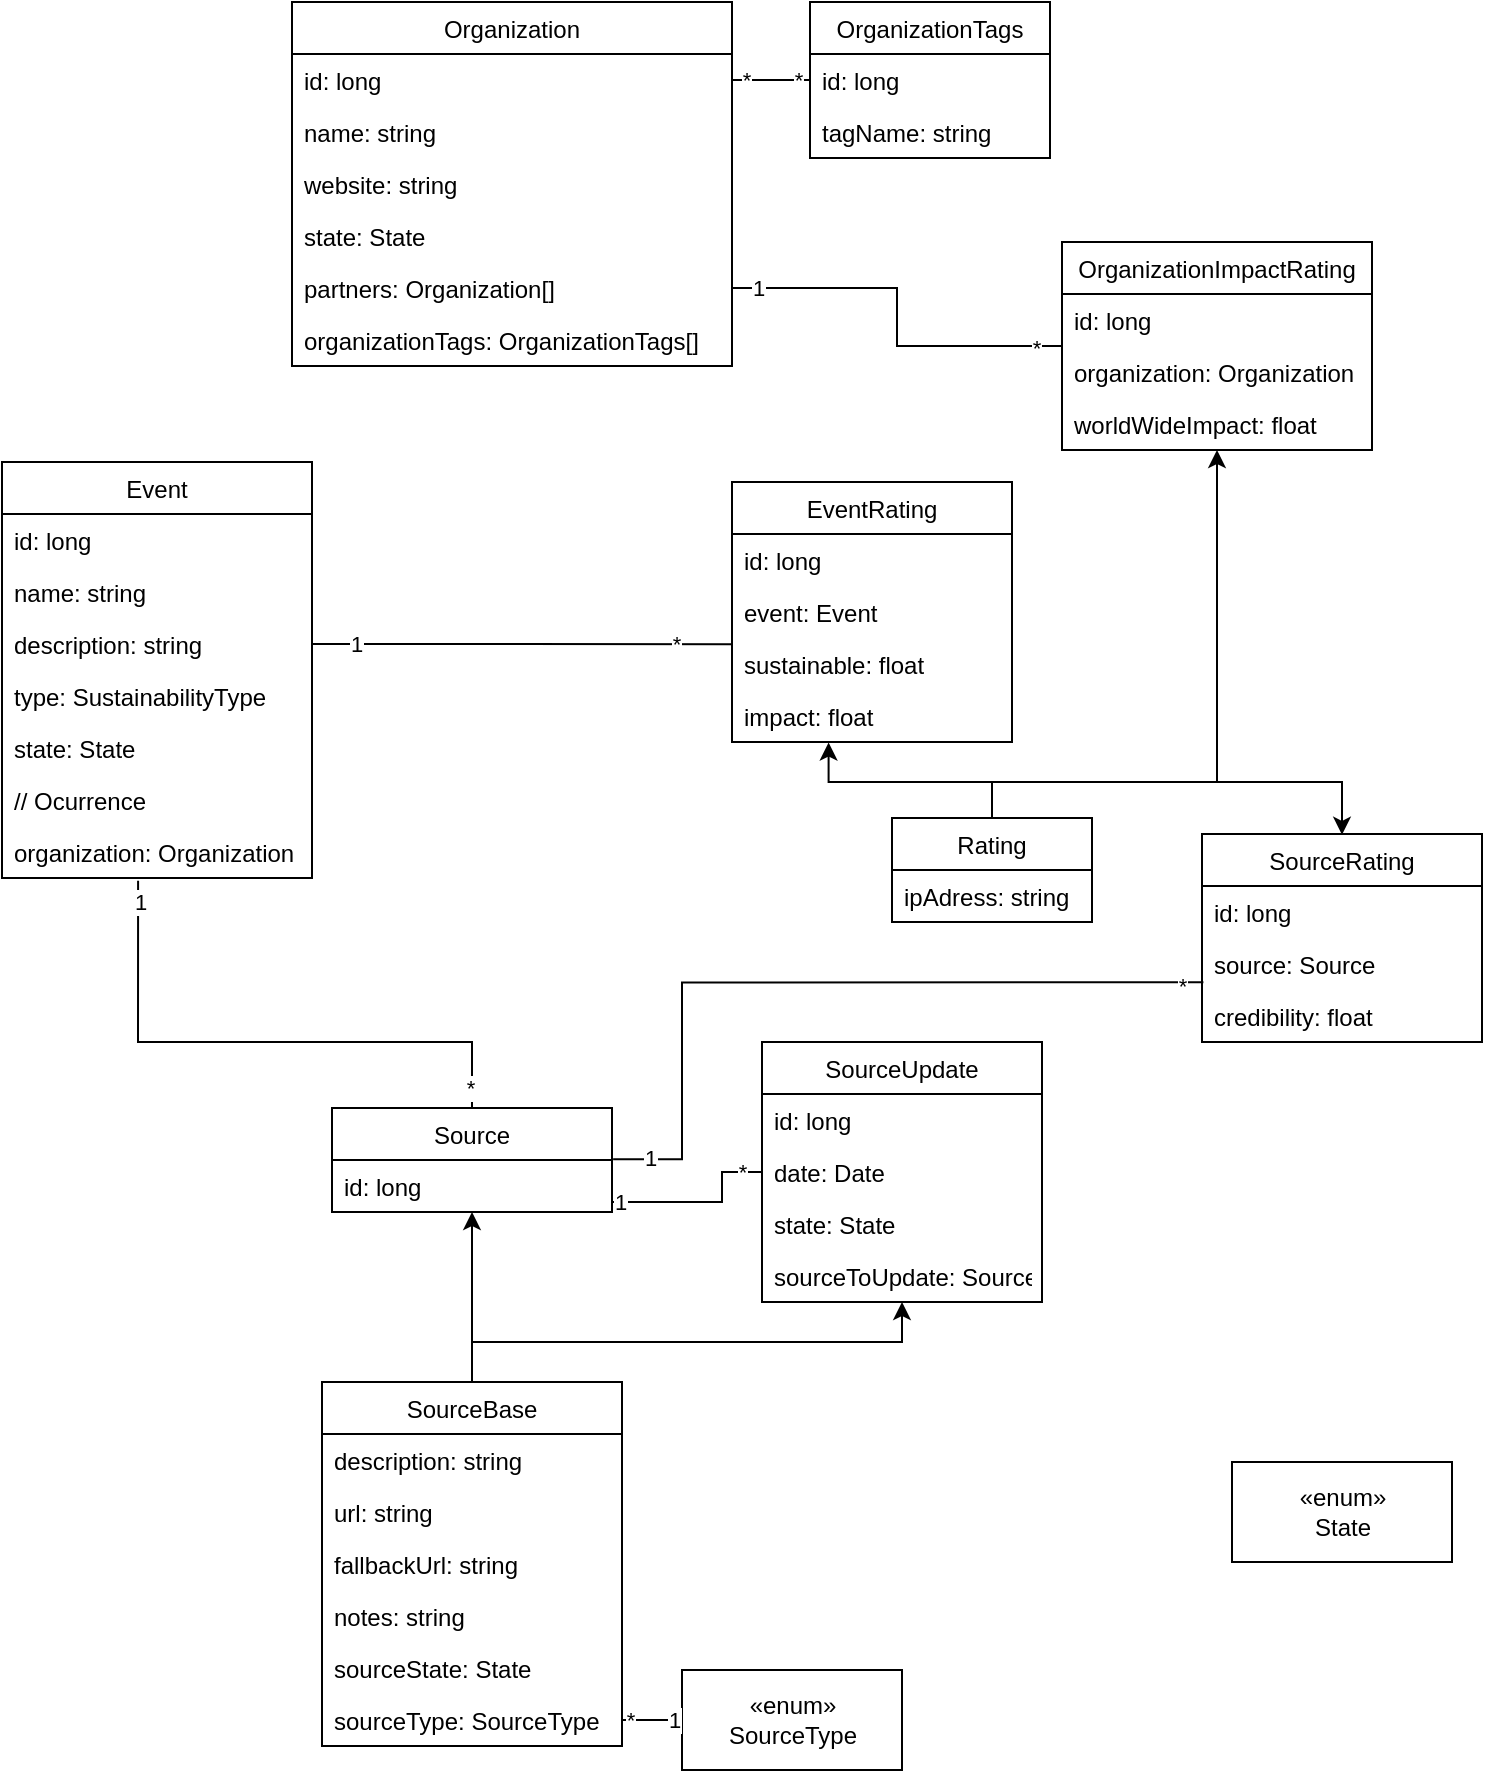 <mxfile version="13.10.0" type="device"><diagram id="ty3EgwlE_7rKAqYJsdG7" name="Page-1"><mxGraphModel dx="811" dy="2315" grid="1" gridSize="10" guides="1" tooltips="1" connect="1" arrows="1" fold="1" page="1" pageScale="1" pageWidth="827" pageHeight="1169" math="0" shadow="0"><root><mxCell id="0"/><mxCell id="1" parent="0"/><mxCell id="9V_UwcgdX2jU49LxxC04-2" value="«enum»&lt;br&gt;SourceType" style="html=1;" vertex="1" parent="1"><mxGeometry x="350" y="484" width="110" height="50" as="geometry"/></mxCell><mxCell id="9V_UwcgdX2jU49LxxC04-46" style="edgeStyle=orthogonalEdgeStyle;rounded=0;orthogonalLoop=1;jettySize=auto;html=1;exitX=0.5;exitY=0;exitDx=0;exitDy=0;entryX=0.5;entryY=1;entryDx=0;entryDy=0;startArrow=none;startFill=0;endArrow=classic;endFill=1;" edge="1" parent="1" source="9V_UwcgdX2jU49LxxC04-3" target="9V_UwcgdX2jU49LxxC04-42"><mxGeometry relative="1" as="geometry"/></mxCell><mxCell id="9V_UwcgdX2jU49LxxC04-3" value="SourceBase" style="swimlane;fontStyle=0;childLayout=stackLayout;horizontal=1;startSize=26;fillColor=none;horizontalStack=0;resizeParent=1;resizeParentMax=0;resizeLast=0;collapsible=1;marginBottom=0;" vertex="1" parent="1"><mxGeometry x="170" y="340" width="150" height="182" as="geometry"><mxRectangle x="100" y="80" width="70" height="26" as="alternateBounds"/></mxGeometry></mxCell><mxCell id="9V_UwcgdX2jU49LxxC04-13" value="description: string" style="text;strokeColor=none;fillColor=none;align=left;verticalAlign=top;spacingLeft=4;spacingRight=4;overflow=hidden;rotatable=0;points=[[0,0.5],[1,0.5]];portConstraint=eastwest;" vertex="1" parent="9V_UwcgdX2jU49LxxC04-3"><mxGeometry y="26" width="150" height="26" as="geometry"/></mxCell><mxCell id="9V_UwcgdX2jU49LxxC04-4" value="url: string" style="text;strokeColor=none;fillColor=none;align=left;verticalAlign=top;spacingLeft=4;spacingRight=4;overflow=hidden;rotatable=0;points=[[0,0.5],[1,0.5]];portConstraint=eastwest;" vertex="1" parent="9V_UwcgdX2jU49LxxC04-3"><mxGeometry y="52" width="150" height="26" as="geometry"/></mxCell><mxCell id="9V_UwcgdX2jU49LxxC04-6" value="fallbackUrl: string" style="text;strokeColor=none;fillColor=none;align=left;verticalAlign=top;spacingLeft=4;spacingRight=4;overflow=hidden;rotatable=0;points=[[0,0.5],[1,0.5]];portConstraint=eastwest;" vertex="1" parent="9V_UwcgdX2jU49LxxC04-3"><mxGeometry y="78" width="150" height="26" as="geometry"/></mxCell><mxCell id="9V_UwcgdX2jU49LxxC04-7" value="notes: string" style="text;strokeColor=none;fillColor=none;align=left;verticalAlign=top;spacingLeft=4;spacingRight=4;overflow=hidden;rotatable=0;points=[[0,0.5],[1,0.5]];portConstraint=eastwest;" vertex="1" parent="9V_UwcgdX2jU49LxxC04-3"><mxGeometry y="104" width="150" height="26" as="geometry"/></mxCell><mxCell id="9V_UwcgdX2jU49LxxC04-21" value="sourceState: State" style="text;strokeColor=none;fillColor=none;align=left;verticalAlign=top;spacingLeft=4;spacingRight=4;overflow=hidden;rotatable=0;points=[[0,0.5],[1,0.5]];portConstraint=eastwest;" vertex="1" parent="9V_UwcgdX2jU49LxxC04-3"><mxGeometry y="130" width="150" height="26" as="geometry"/></mxCell><mxCell id="9V_UwcgdX2jU49LxxC04-5" value="sourceType: SourceType" style="text;strokeColor=none;fillColor=none;align=left;verticalAlign=top;spacingLeft=4;spacingRight=4;overflow=hidden;rotatable=0;points=[[0,0.5],[1,0.5]];portConstraint=eastwest;" vertex="1" parent="9V_UwcgdX2jU49LxxC04-3"><mxGeometry y="156" width="150" height="26" as="geometry"/></mxCell><mxCell id="9V_UwcgdX2jU49LxxC04-8" value="" style="edgeStyle=orthogonalEdgeStyle;rounded=0;orthogonalLoop=1;jettySize=auto;html=1;endArrow=none;endFill=0;" edge="1" parent="1" source="9V_UwcgdX2jU49LxxC04-5" target="9V_UwcgdX2jU49LxxC04-2"><mxGeometry relative="1" as="geometry"/></mxCell><mxCell id="9V_UwcgdX2jU49LxxC04-14" value="1" style="edgeLabel;html=1;align=center;verticalAlign=middle;resizable=0;points=[];" vertex="1" connectable="0" parent="9V_UwcgdX2jU49LxxC04-8"><mxGeometry x="0.814" relative="1" as="geometry"><mxPoint as="offset"/></mxGeometry></mxCell><mxCell id="9V_UwcgdX2jU49LxxC04-15" value="*" style="edgeLabel;html=1;align=center;verticalAlign=middle;resizable=0;points=[];" vertex="1" connectable="0" parent="9V_UwcgdX2jU49LxxC04-8"><mxGeometry x="-0.831" relative="1" as="geometry"><mxPoint as="offset"/></mxGeometry></mxCell><mxCell id="9V_UwcgdX2jU49LxxC04-26" style="edgeStyle=orthogonalEdgeStyle;rounded=0;orthogonalLoop=1;jettySize=auto;html=1;entryX=0.5;entryY=0;entryDx=0;entryDy=0;startArrow=none;startFill=0;endArrow=none;endFill=0;exitX=0.439;exitY=1.052;exitDx=0;exitDy=0;exitPerimeter=0;" edge="1" parent="1" source="9V_UwcgdX2jU49LxxC04-62" target="9V_UwcgdX2jU49LxxC04-16"><mxGeometry relative="1" as="geometry"><Array as="points"><mxPoint x="78" y="170"/><mxPoint x="245" y="170"/></Array></mxGeometry></mxCell><mxCell id="9V_UwcgdX2jU49LxxC04-27" value="1" style="edgeLabel;html=1;align=center;verticalAlign=middle;resizable=0;points=[];" vertex="1" connectable="0" parent="9V_UwcgdX2jU49LxxC04-26"><mxGeometry x="-0.79" y="1" relative="1" as="geometry"><mxPoint y="-18.89" as="offset"/></mxGeometry></mxCell><mxCell id="9V_UwcgdX2jU49LxxC04-94" value="*" style="edgeLabel;html=1;align=center;verticalAlign=middle;resizable=0;points=[];" vertex="1" connectable="0" parent="9V_UwcgdX2jU49LxxC04-26"><mxGeometry x="0.924" y="-1" relative="1" as="geometry"><mxPoint as="offset"/></mxGeometry></mxCell><mxCell id="9V_UwcgdX2jU49LxxC04-20" style="edgeStyle=orthogonalEdgeStyle;rounded=0;orthogonalLoop=1;jettySize=auto;html=1;entryX=0.5;entryY=0;entryDx=0;entryDy=0;endArrow=none;endFill=0;startArrow=classic;startFill=1;" edge="1" parent="1" source="9V_UwcgdX2jU49LxxC04-16" target="9V_UwcgdX2jU49LxxC04-3"><mxGeometry relative="1" as="geometry"/></mxCell><mxCell id="9V_UwcgdX2jU49LxxC04-48" style="edgeStyle=orthogonalEdgeStyle;rounded=0;orthogonalLoop=1;jettySize=auto;html=1;exitX=1;exitY=0.5;exitDx=0;exitDy=0;startArrow=none;startFill=0;endArrow=none;endFill=0;" edge="1" parent="1" source="9V_UwcgdX2jU49LxxC04-17" target="9V_UwcgdX2jU49LxxC04-44"><mxGeometry relative="1" as="geometry"><mxPoint x="315" y="268" as="sourcePoint"/><Array as="points"><mxPoint x="315" y="250"/><mxPoint x="370" y="250"/><mxPoint x="370" y="235"/></Array></mxGeometry></mxCell><mxCell id="9V_UwcgdX2jU49LxxC04-49" value="*" style="edgeLabel;html=1;align=center;verticalAlign=middle;resizable=0;points=[];" vertex="1" connectable="0" parent="9V_UwcgdX2jU49LxxC04-48"><mxGeometry x="0.781" relative="1" as="geometry"><mxPoint as="offset"/></mxGeometry></mxCell><mxCell id="9V_UwcgdX2jU49LxxC04-50" value="1" style="edgeLabel;html=1;align=center;verticalAlign=middle;resizable=0;points=[];" vertex="1" connectable="0" parent="9V_UwcgdX2jU49LxxC04-48"><mxGeometry x="-0.755" relative="1" as="geometry"><mxPoint as="offset"/></mxGeometry></mxCell><mxCell id="9V_UwcgdX2jU49LxxC04-16" value="Source" style="swimlane;fontStyle=0;childLayout=stackLayout;horizontal=1;startSize=26;fillColor=none;horizontalStack=0;resizeParent=1;resizeParentMax=0;resizeLast=0;collapsible=1;marginBottom=0;" vertex="1" parent="1"><mxGeometry x="175" y="203" width="140" height="52" as="geometry"/></mxCell><mxCell id="9V_UwcgdX2jU49LxxC04-17" value="id: long" style="text;strokeColor=none;fillColor=none;align=left;verticalAlign=top;spacingLeft=4;spacingRight=4;overflow=hidden;rotatable=0;points=[[0,0.5],[1,0.5]];portConstraint=eastwest;" vertex="1" parent="9V_UwcgdX2jU49LxxC04-16"><mxGeometry y="26" width="140" height="26" as="geometry"/></mxCell><mxCell id="9V_UwcgdX2jU49LxxC04-22" value="«enum»&lt;br&gt;State" style="html=1;" vertex="1" parent="1"><mxGeometry x="625" y="380" width="110" height="50" as="geometry"/></mxCell><mxCell id="9V_UwcgdX2jU49LxxC04-37" style="edgeStyle=orthogonalEdgeStyle;rounded=0;orthogonalLoop=1;jettySize=auto;html=1;exitX=0.5;exitY=0;exitDx=0;exitDy=0;entryX=0.5;entryY=0.004;entryDx=0;entryDy=0;startArrow=none;startFill=0;endArrow=classic;endFill=1;entryPerimeter=0;" edge="1" parent="1" source="9V_UwcgdX2jU49LxxC04-29" target="9V_UwcgdX2jU49LxxC04-33"><mxGeometry relative="1" as="geometry"><Array as="points"><mxPoint x="505" y="40"/><mxPoint x="680" y="40"/></Array></mxGeometry></mxCell><mxCell id="9V_UwcgdX2jU49LxxC04-71" style="edgeStyle=orthogonalEdgeStyle;rounded=0;orthogonalLoop=1;jettySize=auto;html=1;exitX=0.5;exitY=0;exitDx=0;exitDy=0;entryX=0.345;entryY=1.01;entryDx=0;entryDy=0;entryPerimeter=0;startArrow=none;startFill=0;endArrow=classic;endFill=1;" edge="1" parent="1" source="9V_UwcgdX2jU49LxxC04-29" target="9V_UwcgdX2jU49LxxC04-70"><mxGeometry relative="1" as="geometry"><Array as="points"><mxPoint x="505" y="40"/><mxPoint x="423" y="40"/></Array></mxGeometry></mxCell><mxCell id="9V_UwcgdX2jU49LxxC04-93" style="edgeStyle=orthogonalEdgeStyle;rounded=0;orthogonalLoop=1;jettySize=auto;html=1;exitX=0.5;exitY=0;exitDx=0;exitDy=0;entryX=0.5;entryY=1;entryDx=0;entryDy=0;startArrow=none;startFill=0;endArrow=classic;endFill=1;" edge="1" parent="1" source="9V_UwcgdX2jU49LxxC04-29" target="9V_UwcgdX2jU49LxxC04-89"><mxGeometry relative="1" as="geometry"><Array as="points"><mxPoint x="505" y="40"/><mxPoint x="617" y="40"/></Array></mxGeometry></mxCell><mxCell id="9V_UwcgdX2jU49LxxC04-29" value="Rating" style="swimlane;fontStyle=0;childLayout=stackLayout;horizontal=1;startSize=26;fillColor=none;horizontalStack=0;resizeParent=1;resizeParentMax=0;resizeLast=0;collapsible=1;marginBottom=0;" vertex="1" parent="1"><mxGeometry x="455" y="58" width="100" height="52" as="geometry"/></mxCell><mxCell id="9V_UwcgdX2jU49LxxC04-30" value="ipAdress: string" style="text;strokeColor=none;fillColor=none;align=left;verticalAlign=top;spacingLeft=4;spacingRight=4;overflow=hidden;rotatable=0;points=[[0,0.5],[1,0.5]];portConstraint=eastwest;" vertex="1" parent="9V_UwcgdX2jU49LxxC04-29"><mxGeometry y="26" width="100" height="26" as="geometry"/></mxCell><mxCell id="9V_UwcgdX2jU49LxxC04-33" value="SourceRating" style="swimlane;fontStyle=0;childLayout=stackLayout;horizontal=1;startSize=26;fillColor=none;horizontalStack=0;resizeParent=1;resizeParentMax=0;resizeLast=0;collapsible=1;marginBottom=0;" vertex="1" parent="1"><mxGeometry x="610" y="66" width="140" height="104" as="geometry"/></mxCell><mxCell id="9V_UwcgdX2jU49LxxC04-34" value="id: long" style="text;strokeColor=none;fillColor=none;align=left;verticalAlign=top;spacingLeft=4;spacingRight=4;overflow=hidden;rotatable=0;points=[[0,0.5],[1,0.5]];portConstraint=eastwest;" vertex="1" parent="9V_UwcgdX2jU49LxxC04-33"><mxGeometry y="26" width="140" height="26" as="geometry"/></mxCell><mxCell id="9V_UwcgdX2jU49LxxC04-35" value="source: Source" style="text;strokeColor=none;fillColor=none;align=left;verticalAlign=top;spacingLeft=4;spacingRight=4;overflow=hidden;rotatable=0;points=[[0,0.5],[1,0.5]];portConstraint=eastwest;" vertex="1" parent="9V_UwcgdX2jU49LxxC04-33"><mxGeometry y="52" width="140" height="26" as="geometry"/></mxCell><mxCell id="9V_UwcgdX2jU49LxxC04-36" value="credibility: float" style="text;strokeColor=none;fillColor=none;align=left;verticalAlign=top;spacingLeft=4;spacingRight=4;overflow=hidden;rotatable=0;points=[[0,0.5],[1,0.5]];portConstraint=eastwest;" vertex="1" parent="9V_UwcgdX2jU49LxxC04-33"><mxGeometry y="78" width="140" height="26" as="geometry"/></mxCell><mxCell id="9V_UwcgdX2jU49LxxC04-38" style="edgeStyle=orthogonalEdgeStyle;rounded=0;orthogonalLoop=1;jettySize=auto;html=1;exitX=0.005;exitY=-0.148;exitDx=0;exitDy=0;entryX=1.004;entryY=-0.016;entryDx=0;entryDy=0;entryPerimeter=0;startArrow=none;startFill=0;endArrow=none;endFill=0;exitPerimeter=0;" edge="1" parent="1" source="9V_UwcgdX2jU49LxxC04-36" target="9V_UwcgdX2jU49LxxC04-17"><mxGeometry relative="1" as="geometry"><Array as="points"><mxPoint x="350" y="140"/><mxPoint x="350" y="229"/></Array></mxGeometry></mxCell><mxCell id="9V_UwcgdX2jU49LxxC04-40" value="1" style="edgeLabel;html=1;align=center;verticalAlign=middle;resizable=0;points=[];" vertex="1" connectable="0" parent="9V_UwcgdX2jU49LxxC04-38"><mxGeometry x="0.905" y="-1" relative="1" as="geometry"><mxPoint as="offset"/></mxGeometry></mxCell><mxCell id="9V_UwcgdX2jU49LxxC04-41" value="*" style="edgeLabel;html=1;align=center;verticalAlign=middle;resizable=0;points=[];" vertex="1" connectable="0" parent="9V_UwcgdX2jU49LxxC04-38"><mxGeometry x="-0.608" y="2" relative="1" as="geometry"><mxPoint x="64.47" as="offset"/></mxGeometry></mxCell><mxCell id="9V_UwcgdX2jU49LxxC04-42" value="SourceUpdate" style="swimlane;fontStyle=0;childLayout=stackLayout;horizontal=1;startSize=26;fillColor=none;horizontalStack=0;resizeParent=1;resizeParentMax=0;resizeLast=0;collapsible=1;marginBottom=0;" vertex="1" parent="1"><mxGeometry x="390" y="170" width="140" height="130" as="geometry"/></mxCell><mxCell id="9V_UwcgdX2jU49LxxC04-43" value="id: long" style="text;strokeColor=none;fillColor=none;align=left;verticalAlign=top;spacingLeft=4;spacingRight=4;overflow=hidden;rotatable=0;points=[[0,0.5],[1,0.5]];portConstraint=eastwest;" vertex="1" parent="9V_UwcgdX2jU49LxxC04-42"><mxGeometry y="26" width="140" height="26" as="geometry"/></mxCell><mxCell id="9V_UwcgdX2jU49LxxC04-44" value="date: Date" style="text;strokeColor=none;fillColor=none;align=left;verticalAlign=top;spacingLeft=4;spacingRight=4;overflow=hidden;rotatable=0;points=[[0,0.5],[1,0.5]];portConstraint=eastwest;" vertex="1" parent="9V_UwcgdX2jU49LxxC04-42"><mxGeometry y="52" width="140" height="26" as="geometry"/></mxCell><mxCell id="9V_UwcgdX2jU49LxxC04-45" value="state: State" style="text;strokeColor=none;fillColor=none;align=left;verticalAlign=top;spacingLeft=4;spacingRight=4;overflow=hidden;rotatable=0;points=[[0,0.5],[1,0.5]];portConstraint=eastwest;" vertex="1" parent="9V_UwcgdX2jU49LxxC04-42"><mxGeometry y="78" width="140" height="26" as="geometry"/></mxCell><mxCell id="9V_UwcgdX2jU49LxxC04-47" value="sourceToUpdate: Source" style="text;strokeColor=none;fillColor=none;align=left;verticalAlign=top;spacingLeft=4;spacingRight=4;overflow=hidden;rotatable=0;points=[[0,0.5],[1,0.5]];portConstraint=eastwest;" vertex="1" parent="9V_UwcgdX2jU49LxxC04-42"><mxGeometry y="104" width="140" height="26" as="geometry"/></mxCell><mxCell id="9V_UwcgdX2jU49LxxC04-9" value="Event" style="swimlane;fontStyle=0;childLayout=stackLayout;horizontal=1;startSize=26;fillColor=none;horizontalStack=0;resizeParent=1;resizeParentMax=0;resizeLast=0;collapsible=1;marginBottom=0;" vertex="1" parent="1"><mxGeometry x="10" y="-120" width="155" height="208" as="geometry"/></mxCell><mxCell id="9V_UwcgdX2jU49LxxC04-54" value="id: long" style="text;strokeColor=none;fillColor=none;align=left;verticalAlign=top;spacingLeft=4;spacingRight=4;overflow=hidden;rotatable=0;points=[[0,0.5],[1,0.5]];portConstraint=eastwest;" vertex="1" parent="9V_UwcgdX2jU49LxxC04-9"><mxGeometry y="26" width="155" height="26" as="geometry"/></mxCell><mxCell id="9V_UwcgdX2jU49LxxC04-55" value="name: string" style="text;strokeColor=none;fillColor=none;align=left;verticalAlign=top;spacingLeft=4;spacingRight=4;overflow=hidden;rotatable=0;points=[[0,0.5],[1,0.5]];portConstraint=eastwest;" vertex="1" parent="9V_UwcgdX2jU49LxxC04-9"><mxGeometry y="52" width="155" height="26" as="geometry"/></mxCell><mxCell id="9V_UwcgdX2jU49LxxC04-56" value="description: string" style="text;strokeColor=none;fillColor=none;align=left;verticalAlign=top;spacingLeft=4;spacingRight=4;overflow=hidden;rotatable=0;points=[[0,0.5],[1,0.5]];portConstraint=eastwest;" vertex="1" parent="9V_UwcgdX2jU49LxxC04-9"><mxGeometry y="78" width="155" height="26" as="geometry"/></mxCell><mxCell id="9V_UwcgdX2jU49LxxC04-57" value="type: SustainabilityType" style="text;strokeColor=none;fillColor=none;align=left;verticalAlign=top;spacingLeft=4;spacingRight=4;overflow=hidden;rotatable=0;points=[[0,0.5],[1,0.5]];portConstraint=eastwest;" vertex="1" parent="9V_UwcgdX2jU49LxxC04-9"><mxGeometry y="104" width="155" height="26" as="geometry"/></mxCell><mxCell id="9V_UwcgdX2jU49LxxC04-58" value="state: State" style="text;strokeColor=none;fillColor=none;align=left;verticalAlign=top;spacingLeft=4;spacingRight=4;overflow=hidden;rotatable=0;points=[[0,0.5],[1,0.5]];portConstraint=eastwest;" vertex="1" parent="9V_UwcgdX2jU49LxxC04-9"><mxGeometry y="130" width="155" height="26" as="geometry"/></mxCell><mxCell id="9V_UwcgdX2jU49LxxC04-61" value="// Ocurrence" style="text;strokeColor=none;fillColor=none;align=left;verticalAlign=top;spacingLeft=4;spacingRight=4;overflow=hidden;rotatable=0;points=[[0,0.5],[1,0.5]];portConstraint=eastwest;" vertex="1" parent="9V_UwcgdX2jU49LxxC04-9"><mxGeometry y="156" width="155" height="26" as="geometry"/></mxCell><mxCell id="9V_UwcgdX2jU49LxxC04-62" value="organization: Organization" style="text;strokeColor=none;fillColor=none;align=left;verticalAlign=top;spacingLeft=4;spacingRight=4;overflow=hidden;rotatable=0;points=[[0,0.5],[1,0.5]];portConstraint=eastwest;" vertex="1" parent="9V_UwcgdX2jU49LxxC04-9"><mxGeometry y="182" width="155" height="26" as="geometry"/></mxCell><mxCell id="9V_UwcgdX2jU49LxxC04-67" value="EventRating" style="swimlane;fontStyle=0;childLayout=stackLayout;horizontal=1;startSize=26;fillColor=none;horizontalStack=0;resizeParent=1;resizeParentMax=0;resizeLast=0;collapsible=1;marginBottom=0;" vertex="1" parent="1"><mxGeometry x="375" y="-110" width="140" height="130" as="geometry"/></mxCell><mxCell id="9V_UwcgdX2jU49LxxC04-68" value="id: long" style="text;strokeColor=none;fillColor=none;align=left;verticalAlign=top;spacingLeft=4;spacingRight=4;overflow=hidden;rotatable=0;points=[[0,0.5],[1,0.5]];portConstraint=eastwest;" vertex="1" parent="9V_UwcgdX2jU49LxxC04-67"><mxGeometry y="26" width="140" height="26" as="geometry"/></mxCell><mxCell id="9V_UwcgdX2jU49LxxC04-69" value="event: Event" style="text;strokeColor=none;fillColor=none;align=left;verticalAlign=top;spacingLeft=4;spacingRight=4;overflow=hidden;rotatable=0;points=[[0,0.5],[1,0.5]];portConstraint=eastwest;" vertex="1" parent="9V_UwcgdX2jU49LxxC04-67"><mxGeometry y="52" width="140" height="26" as="geometry"/></mxCell><mxCell id="9V_UwcgdX2jU49LxxC04-72" value="sustainable: float" style="text;strokeColor=none;fillColor=none;align=left;verticalAlign=top;spacingLeft=4;spacingRight=4;overflow=hidden;rotatable=0;points=[[0,0.5],[1,0.5]];portConstraint=eastwest;" vertex="1" parent="9V_UwcgdX2jU49LxxC04-67"><mxGeometry y="78" width="140" height="26" as="geometry"/></mxCell><mxCell id="9V_UwcgdX2jU49LxxC04-70" value="impact: float" style="text;strokeColor=none;fillColor=none;align=left;verticalAlign=top;spacingLeft=4;spacingRight=4;overflow=hidden;rotatable=0;points=[[0,0.5],[1,0.5]];portConstraint=eastwest;" vertex="1" parent="9V_UwcgdX2jU49LxxC04-67"><mxGeometry y="104" width="140" height="26" as="geometry"/></mxCell><mxCell id="9V_UwcgdX2jU49LxxC04-73" style="edgeStyle=orthogonalEdgeStyle;rounded=0;orthogonalLoop=1;jettySize=auto;html=1;exitX=1;exitY=0.5;exitDx=0;exitDy=0;startArrow=none;startFill=0;endArrow=none;endFill=0;entryX=0.002;entryY=0.118;entryDx=0;entryDy=0;entryPerimeter=0;" edge="1" parent="1" source="9V_UwcgdX2jU49LxxC04-56" target="9V_UwcgdX2jU49LxxC04-72"><mxGeometry relative="1" as="geometry"><mxPoint x="377" y="-60" as="targetPoint"/></mxGeometry></mxCell><mxCell id="9V_UwcgdX2jU49LxxC04-74" value="*" style="edgeLabel;html=1;align=center;verticalAlign=middle;resizable=0;points=[];" vertex="1" connectable="0" parent="9V_UwcgdX2jU49LxxC04-73"><mxGeometry x="0.729" relative="1" as="geometry"><mxPoint as="offset"/></mxGeometry></mxCell><mxCell id="9V_UwcgdX2jU49LxxC04-75" value="1" style="edgeLabel;html=1;align=center;verticalAlign=middle;resizable=0;points=[];" vertex="1" connectable="0" parent="9V_UwcgdX2jU49LxxC04-73"><mxGeometry x="-0.796" relative="1" as="geometry"><mxPoint as="offset"/></mxGeometry></mxCell><mxCell id="9V_UwcgdX2jU49LxxC04-76" value="Organization" style="swimlane;fontStyle=0;childLayout=stackLayout;horizontal=1;startSize=26;fillColor=none;horizontalStack=0;resizeParent=1;resizeParentMax=0;resizeLast=0;collapsible=1;marginBottom=0;" vertex="1" parent="1"><mxGeometry x="155" y="-350" width="220" height="182" as="geometry"/></mxCell><mxCell id="9V_UwcgdX2jU49LxxC04-77" value="id: long" style="text;strokeColor=none;fillColor=none;align=left;verticalAlign=top;spacingLeft=4;spacingRight=4;overflow=hidden;rotatable=0;points=[[0,0.5],[1,0.5]];portConstraint=eastwest;" vertex="1" parent="9V_UwcgdX2jU49LxxC04-76"><mxGeometry y="26" width="220" height="26" as="geometry"/></mxCell><mxCell id="9V_UwcgdX2jU49LxxC04-78" value="name: string" style="text;strokeColor=none;fillColor=none;align=left;verticalAlign=top;spacingLeft=4;spacingRight=4;overflow=hidden;rotatable=0;points=[[0,0.5],[1,0.5]];portConstraint=eastwest;" vertex="1" parent="9V_UwcgdX2jU49LxxC04-76"><mxGeometry y="52" width="220" height="26" as="geometry"/></mxCell><mxCell id="9V_UwcgdX2jU49LxxC04-79" value="website: string" style="text;strokeColor=none;fillColor=none;align=left;verticalAlign=top;spacingLeft=4;spacingRight=4;overflow=hidden;rotatable=0;points=[[0,0.5],[1,0.5]];portConstraint=eastwest;" vertex="1" parent="9V_UwcgdX2jU49LxxC04-76"><mxGeometry y="78" width="220" height="26" as="geometry"/></mxCell><mxCell id="9V_UwcgdX2jU49LxxC04-80" value="state: State" style="text;strokeColor=none;fillColor=none;align=left;verticalAlign=top;spacingLeft=4;spacingRight=4;overflow=hidden;rotatable=0;points=[[0,0.5],[1,0.5]];portConstraint=eastwest;" vertex="1" parent="9V_UwcgdX2jU49LxxC04-76"><mxGeometry y="104" width="220" height="26" as="geometry"/></mxCell><mxCell id="9V_UwcgdX2jU49LxxC04-81" value="partners: Organization[]" style="text;strokeColor=none;fillColor=none;align=left;verticalAlign=top;spacingLeft=4;spacingRight=4;overflow=hidden;rotatable=0;points=[[0,0.5],[1,0.5]];portConstraint=eastwest;" vertex="1" parent="9V_UwcgdX2jU49LxxC04-76"><mxGeometry y="130" width="220" height="26" as="geometry"/></mxCell><mxCell id="9V_UwcgdX2jU49LxxC04-95" value="organizationTags: OrganizationTags[]" style="text;strokeColor=none;fillColor=none;align=left;verticalAlign=top;spacingLeft=4;spacingRight=4;overflow=hidden;rotatable=0;points=[[0,0.5],[1,0.5]];portConstraint=eastwest;" vertex="1" parent="9V_UwcgdX2jU49LxxC04-76"><mxGeometry y="156" width="220" height="26" as="geometry"/></mxCell><mxCell id="9V_UwcgdX2jU49LxxC04-82" value="OrganizationTags" style="swimlane;fontStyle=0;childLayout=stackLayout;horizontal=1;startSize=26;fillColor=none;horizontalStack=0;resizeParent=1;resizeParentMax=0;resizeLast=0;collapsible=1;marginBottom=0;" vertex="1" parent="1"><mxGeometry x="414" y="-350" width="120" height="78" as="geometry"/></mxCell><mxCell id="9V_UwcgdX2jU49LxxC04-83" value="id: long" style="text;strokeColor=none;fillColor=none;align=left;verticalAlign=top;spacingLeft=4;spacingRight=4;overflow=hidden;rotatable=0;points=[[0,0.5],[1,0.5]];portConstraint=eastwest;" vertex="1" parent="9V_UwcgdX2jU49LxxC04-82"><mxGeometry y="26" width="120" height="26" as="geometry"/></mxCell><mxCell id="9V_UwcgdX2jU49LxxC04-84" value="tagName: string" style="text;strokeColor=none;fillColor=none;align=left;verticalAlign=top;spacingLeft=4;spacingRight=4;overflow=hidden;rotatable=0;points=[[0,0.5],[1,0.5]];portConstraint=eastwest;" vertex="1" parent="9V_UwcgdX2jU49LxxC04-82"><mxGeometry y="52" width="120" height="26" as="geometry"/></mxCell><mxCell id="9V_UwcgdX2jU49LxxC04-89" value="OrganizationImpactRating" style="swimlane;fontStyle=0;childLayout=stackLayout;horizontal=1;startSize=26;fillColor=none;horizontalStack=0;resizeParent=1;resizeParentMax=0;resizeLast=0;collapsible=1;marginBottom=0;" vertex="1" parent="1"><mxGeometry x="540" y="-230" width="155" height="104" as="geometry"/></mxCell><mxCell id="9V_UwcgdX2jU49LxxC04-90" value="id: long" style="text;strokeColor=none;fillColor=none;align=left;verticalAlign=top;spacingLeft=4;spacingRight=4;overflow=hidden;rotatable=0;points=[[0,0.5],[1,0.5]];portConstraint=eastwest;" vertex="1" parent="9V_UwcgdX2jU49LxxC04-89"><mxGeometry y="26" width="155" height="26" as="geometry"/></mxCell><mxCell id="9V_UwcgdX2jU49LxxC04-91" value="organization: Organization" style="text;strokeColor=none;fillColor=none;align=left;verticalAlign=top;spacingLeft=4;spacingRight=4;overflow=hidden;rotatable=0;points=[[0,0.5],[1,0.5]];portConstraint=eastwest;" vertex="1" parent="9V_UwcgdX2jU49LxxC04-89"><mxGeometry y="52" width="155" height="26" as="geometry"/></mxCell><mxCell id="9V_UwcgdX2jU49LxxC04-92" value="worldWideImpact: float" style="text;strokeColor=none;fillColor=none;align=left;verticalAlign=top;spacingLeft=4;spacingRight=4;overflow=hidden;rotatable=0;points=[[0,0.5],[1,0.5]];portConstraint=eastwest;" vertex="1" parent="9V_UwcgdX2jU49LxxC04-89"><mxGeometry y="78" width="155" height="26" as="geometry"/></mxCell><mxCell id="9V_UwcgdX2jU49LxxC04-96" style="edgeStyle=orthogonalEdgeStyle;rounded=0;orthogonalLoop=1;jettySize=auto;html=1;exitX=1;exitY=0.5;exitDx=0;exitDy=0;entryX=0;entryY=0.5;entryDx=0;entryDy=0;startArrow=none;startFill=0;endArrow=none;endFill=0;" edge="1" parent="1" source="9V_UwcgdX2jU49LxxC04-77" target="9V_UwcgdX2jU49LxxC04-83"><mxGeometry relative="1" as="geometry"/></mxCell><mxCell id="9V_UwcgdX2jU49LxxC04-97" value="*" style="edgeLabel;html=1;align=center;verticalAlign=middle;resizable=0;points=[];" vertex="1" connectable="0" parent="9V_UwcgdX2jU49LxxC04-96"><mxGeometry x="-0.659" relative="1" as="geometry"><mxPoint as="offset"/></mxGeometry></mxCell><mxCell id="9V_UwcgdX2jU49LxxC04-98" value="*" style="edgeLabel;html=1;align=center;verticalAlign=middle;resizable=0;points=[];" vertex="1" connectable="0" parent="9V_UwcgdX2jU49LxxC04-96"><mxGeometry x="0.676" relative="1" as="geometry"><mxPoint as="offset"/></mxGeometry></mxCell><mxCell id="9V_UwcgdX2jU49LxxC04-99" style="edgeStyle=orthogonalEdgeStyle;rounded=0;orthogonalLoop=1;jettySize=auto;html=1;exitX=1;exitY=0.5;exitDx=0;exitDy=0;entryX=0;entryY=0.5;entryDx=0;entryDy=0;startArrow=none;startFill=0;endArrow=none;endFill=0;" edge="1" parent="1" source="9V_UwcgdX2jU49LxxC04-81" target="9V_UwcgdX2jU49LxxC04-89"><mxGeometry relative="1" as="geometry"/></mxCell><mxCell id="9V_UwcgdX2jU49LxxC04-100" value="*" style="edgeLabel;html=1;align=center;verticalAlign=middle;resizable=0;points=[];" vertex="1" connectable="0" parent="9V_UwcgdX2jU49LxxC04-99"><mxGeometry x="0.865" y="-1" relative="1" as="geometry"><mxPoint as="offset"/></mxGeometry></mxCell><mxCell id="9V_UwcgdX2jU49LxxC04-101" value="1" style="edgeLabel;html=1;align=center;verticalAlign=middle;resizable=0;points=[];" vertex="1" connectable="0" parent="9V_UwcgdX2jU49LxxC04-99"><mxGeometry x="-0.873" relative="1" as="geometry"><mxPoint as="offset"/></mxGeometry></mxCell></root></mxGraphModel></diagram></mxfile>